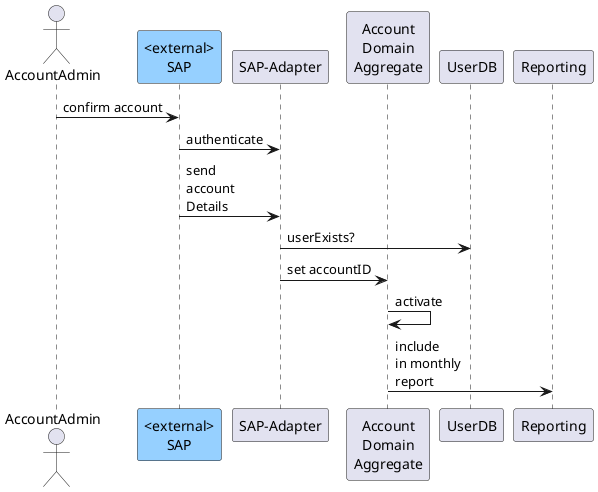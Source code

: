 @startuml
actor AccountAdmin as AA
participant SAP as "<external>\nSAP" #96d0ff
AA -> SAP: confirm account

participant "SAP-Adapter" as SA
SAP -> SA : authenticate
SAP -> SA : send\naccount\nDetails

participant "Account\nDomain\nAggregate" as ADA

SA -> UserDB: userExists?
SA -> ADA: set accountID
ADA -> ADA: activate
ADA -> Reporting: include\nin monthly\nreport


@enduml
